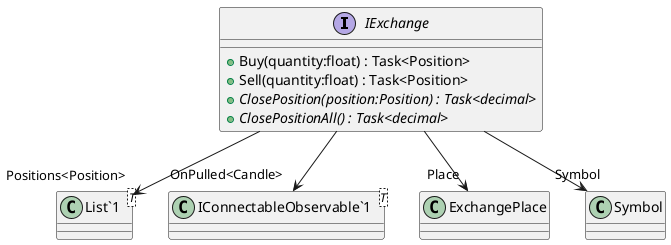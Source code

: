 @startuml
interface IExchange {
    + Buy(quantity:float) : Task<Position>
    + Sell(quantity:float) : Task<Position>
    + {abstract} ClosePosition(position:Position) : Task<decimal>
    + {abstract} ClosePositionAll() : Task<decimal>
}
class "List`1"<T> {
}
class "IConnectableObservable`1"<T> {
}
IExchange --> "Place" ExchangePlace
IExchange --> "Positions<Position>" "List`1"
IExchange --> "OnPulled<Candle>" "IConnectableObservable`1"
IExchange --> "Symbol" Symbol
@enduml
